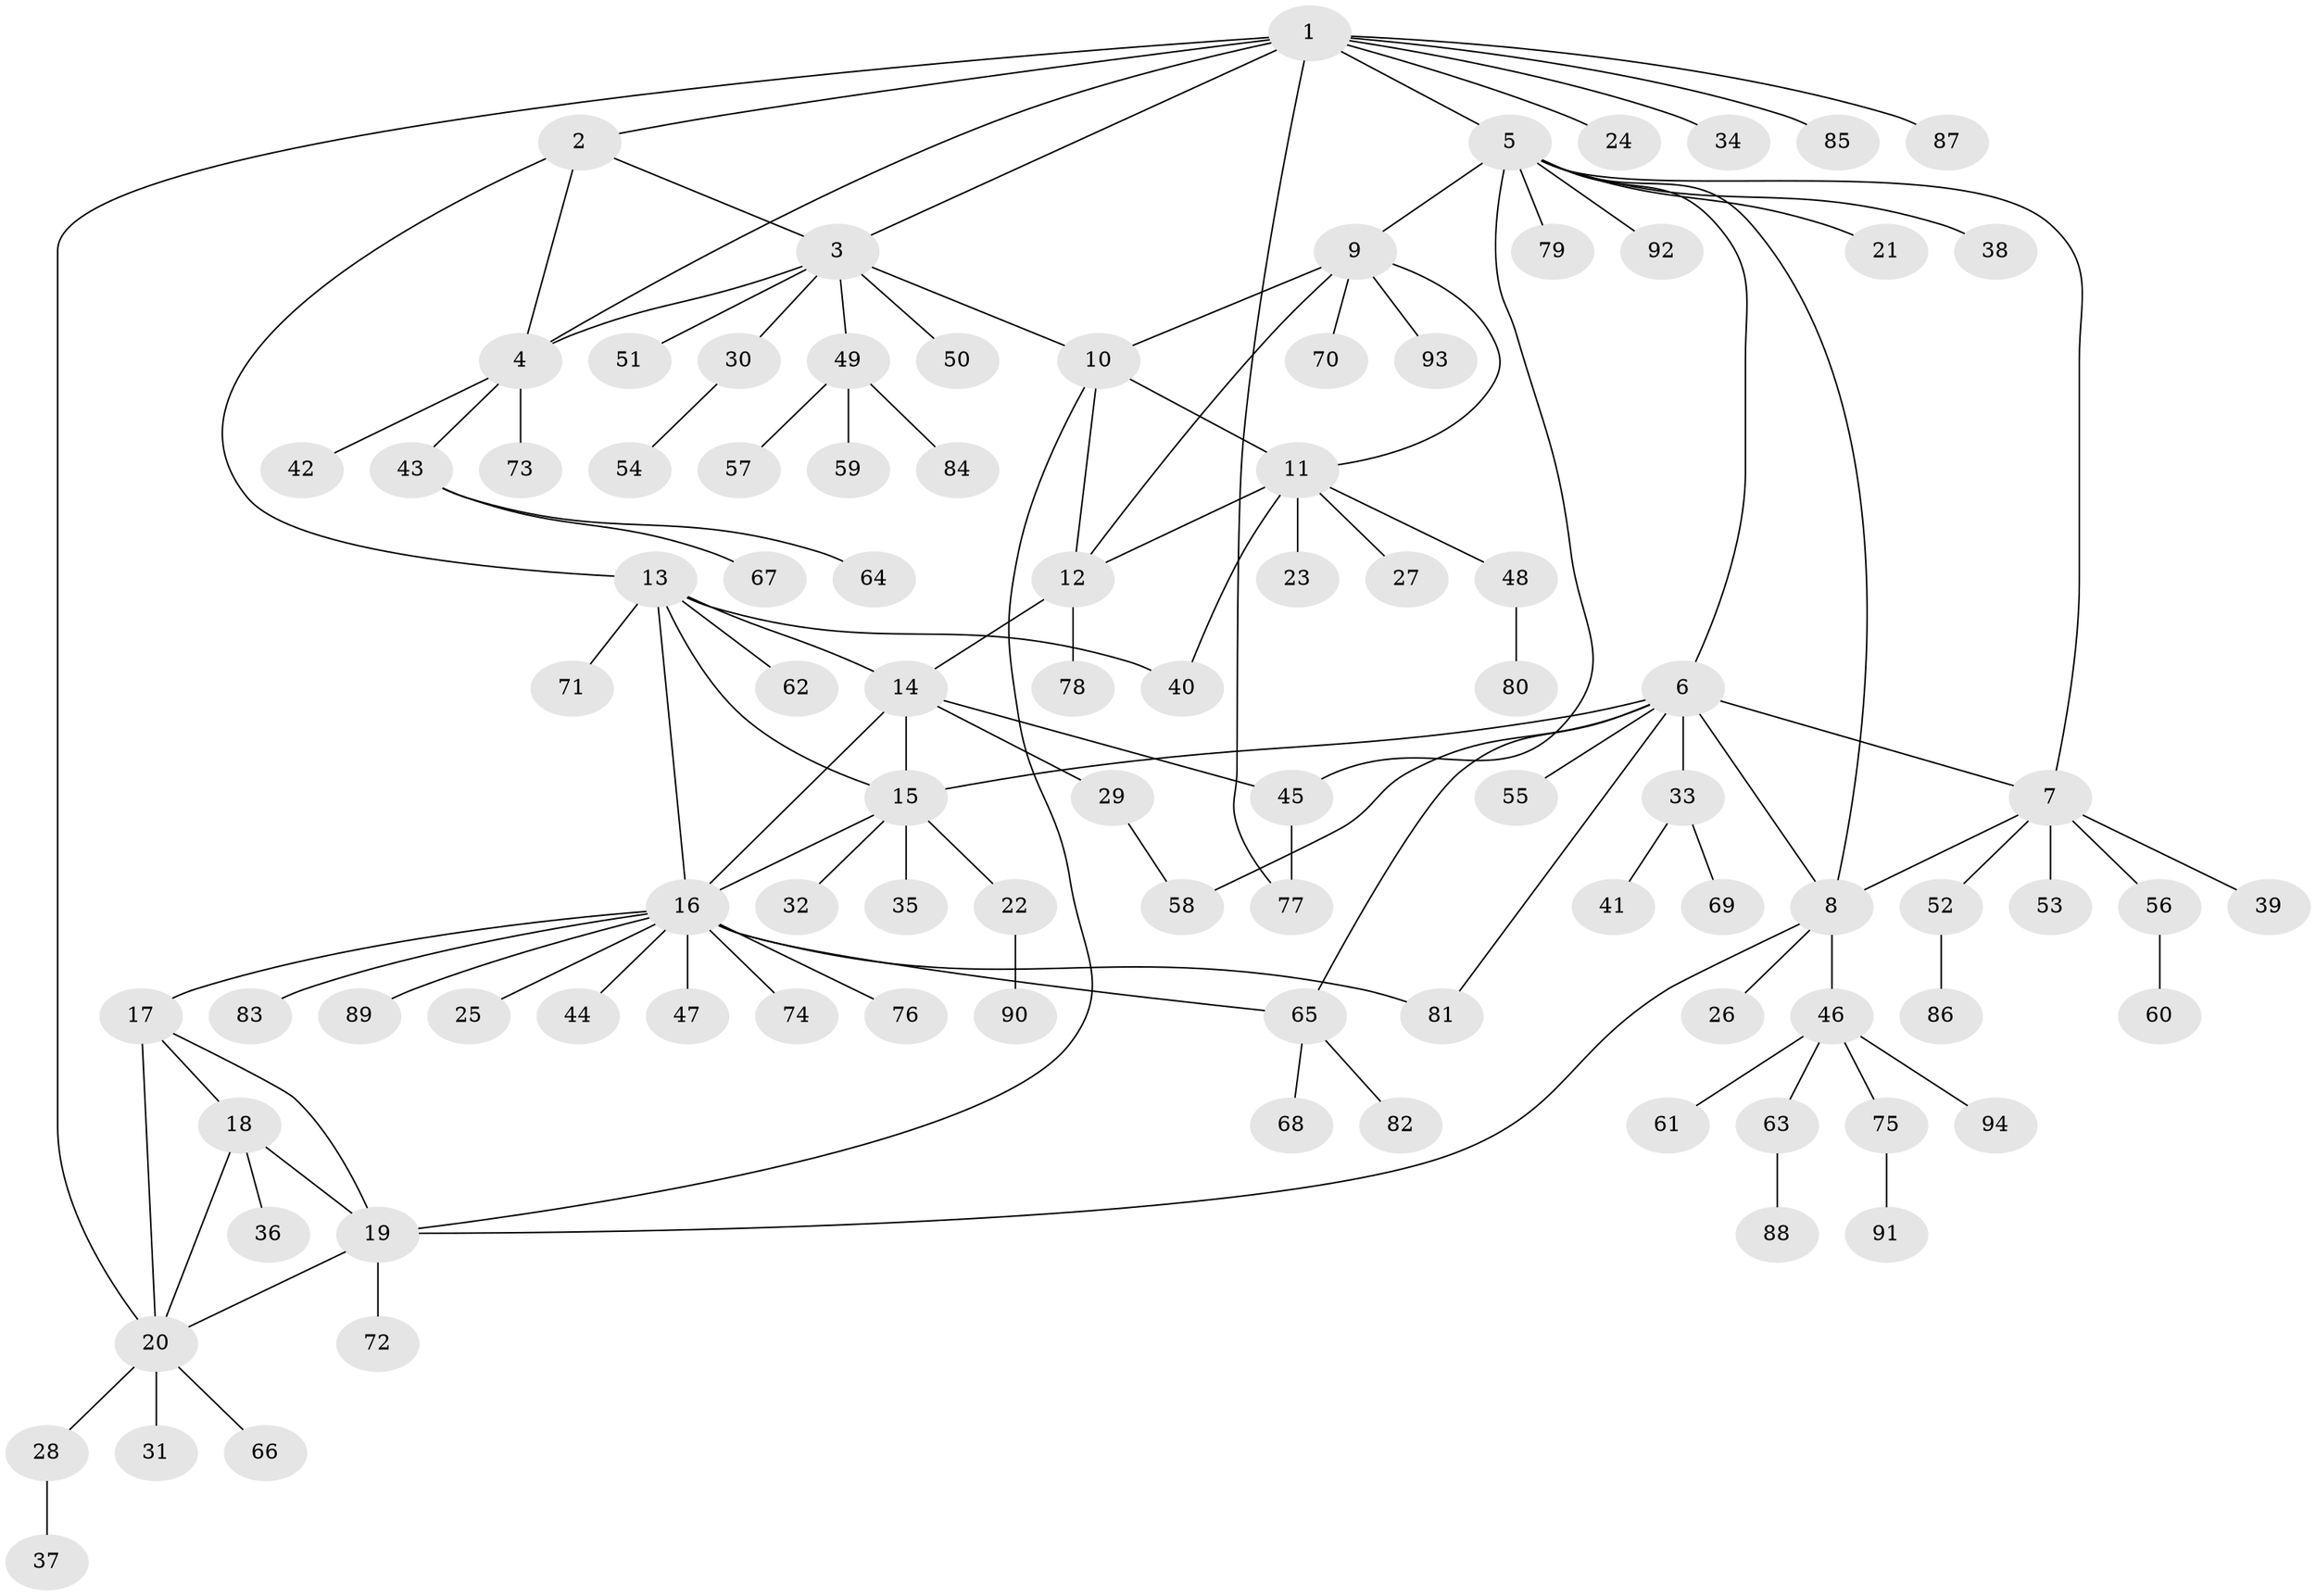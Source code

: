 // coarse degree distribution, {9: 0.030303030303030304, 4: 0.06060606060606061, 7: 0.015151515151515152, 5: 0.07575757575757576, 8: 0.015151515151515152, 6: 0.09090909090909091, 12: 0.015151515151515152, 3: 0.07575757575757576, 1: 0.5303030303030303, 2: 0.09090909090909091}
// Generated by graph-tools (version 1.1) at 2025/52/03/04/25 22:52:32]
// undirected, 94 vertices, 120 edges
graph export_dot {
  node [color=gray90,style=filled];
  1;
  2;
  3;
  4;
  5;
  6;
  7;
  8;
  9;
  10;
  11;
  12;
  13;
  14;
  15;
  16;
  17;
  18;
  19;
  20;
  21;
  22;
  23;
  24;
  25;
  26;
  27;
  28;
  29;
  30;
  31;
  32;
  33;
  34;
  35;
  36;
  37;
  38;
  39;
  40;
  41;
  42;
  43;
  44;
  45;
  46;
  47;
  48;
  49;
  50;
  51;
  52;
  53;
  54;
  55;
  56;
  57;
  58;
  59;
  60;
  61;
  62;
  63;
  64;
  65;
  66;
  67;
  68;
  69;
  70;
  71;
  72;
  73;
  74;
  75;
  76;
  77;
  78;
  79;
  80;
  81;
  82;
  83;
  84;
  85;
  86;
  87;
  88;
  89;
  90;
  91;
  92;
  93;
  94;
  1 -- 2;
  1 -- 3;
  1 -- 4;
  1 -- 5;
  1 -- 20;
  1 -- 24;
  1 -- 34;
  1 -- 77;
  1 -- 85;
  1 -- 87;
  2 -- 3;
  2 -- 4;
  2 -- 13;
  3 -- 4;
  3 -- 10;
  3 -- 30;
  3 -- 49;
  3 -- 50;
  3 -- 51;
  4 -- 42;
  4 -- 43;
  4 -- 73;
  5 -- 6;
  5 -- 7;
  5 -- 8;
  5 -- 9;
  5 -- 21;
  5 -- 38;
  5 -- 45;
  5 -- 79;
  5 -- 92;
  6 -- 7;
  6 -- 8;
  6 -- 15;
  6 -- 33;
  6 -- 55;
  6 -- 58;
  6 -- 65;
  6 -- 81;
  7 -- 8;
  7 -- 39;
  7 -- 52;
  7 -- 53;
  7 -- 56;
  8 -- 19;
  8 -- 26;
  8 -- 46;
  9 -- 10;
  9 -- 11;
  9 -- 12;
  9 -- 70;
  9 -- 93;
  10 -- 11;
  10 -- 12;
  10 -- 19;
  11 -- 12;
  11 -- 23;
  11 -- 27;
  11 -- 40;
  11 -- 48;
  12 -- 14;
  12 -- 78;
  13 -- 14;
  13 -- 15;
  13 -- 16;
  13 -- 40;
  13 -- 62;
  13 -- 71;
  14 -- 15;
  14 -- 16;
  14 -- 29;
  14 -- 45;
  15 -- 16;
  15 -- 22;
  15 -- 32;
  15 -- 35;
  16 -- 17;
  16 -- 25;
  16 -- 44;
  16 -- 47;
  16 -- 65;
  16 -- 74;
  16 -- 76;
  16 -- 81;
  16 -- 83;
  16 -- 89;
  17 -- 18;
  17 -- 19;
  17 -- 20;
  18 -- 19;
  18 -- 20;
  18 -- 36;
  19 -- 20;
  19 -- 72;
  20 -- 28;
  20 -- 31;
  20 -- 66;
  22 -- 90;
  28 -- 37;
  29 -- 58;
  30 -- 54;
  33 -- 41;
  33 -- 69;
  43 -- 64;
  43 -- 67;
  45 -- 77;
  46 -- 61;
  46 -- 63;
  46 -- 75;
  46 -- 94;
  48 -- 80;
  49 -- 57;
  49 -- 59;
  49 -- 84;
  52 -- 86;
  56 -- 60;
  63 -- 88;
  65 -- 68;
  65 -- 82;
  75 -- 91;
}
